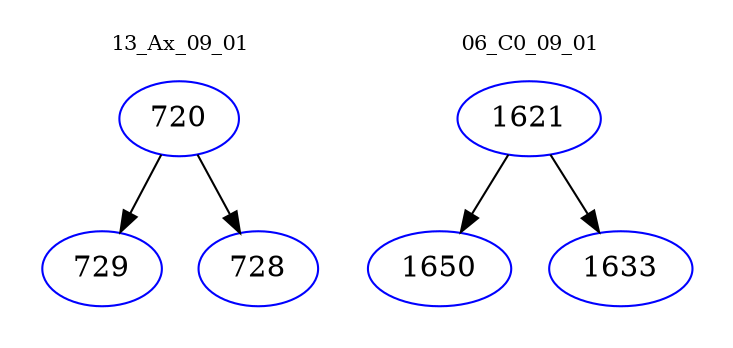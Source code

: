 digraph{
subgraph cluster_0 {
color = white
label = "13_Ax_09_01";
fontsize=10;
T0_720 [label="720", color="blue"]
T0_720 -> T0_729 [color="black"]
T0_729 [label="729", color="blue"]
T0_720 -> T0_728 [color="black"]
T0_728 [label="728", color="blue"]
}
subgraph cluster_1 {
color = white
label = "06_C0_09_01";
fontsize=10;
T1_1621 [label="1621", color="blue"]
T1_1621 -> T1_1650 [color="black"]
T1_1650 [label="1650", color="blue"]
T1_1621 -> T1_1633 [color="black"]
T1_1633 [label="1633", color="blue"]
}
}
